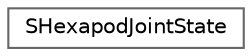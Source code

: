digraph "クラス階層図"
{
 // LATEX_PDF_SIZE
  bgcolor="transparent";
  edge [fontname=Helvetica,fontsize=10,labelfontname=Helvetica,labelfontsize=10];
  node [fontname=Helvetica,fontsize=10,shape=box,height=0.2,width=0.4];
  rankdir="LR";
  Node0 [id="Node000000",label="SHexapodJointState",height=0.2,width=0.4,color="grey40", fillcolor="white", style="filled",URL="$struct_s_hexapod_joint_state.html",tooltip=" "];
}
